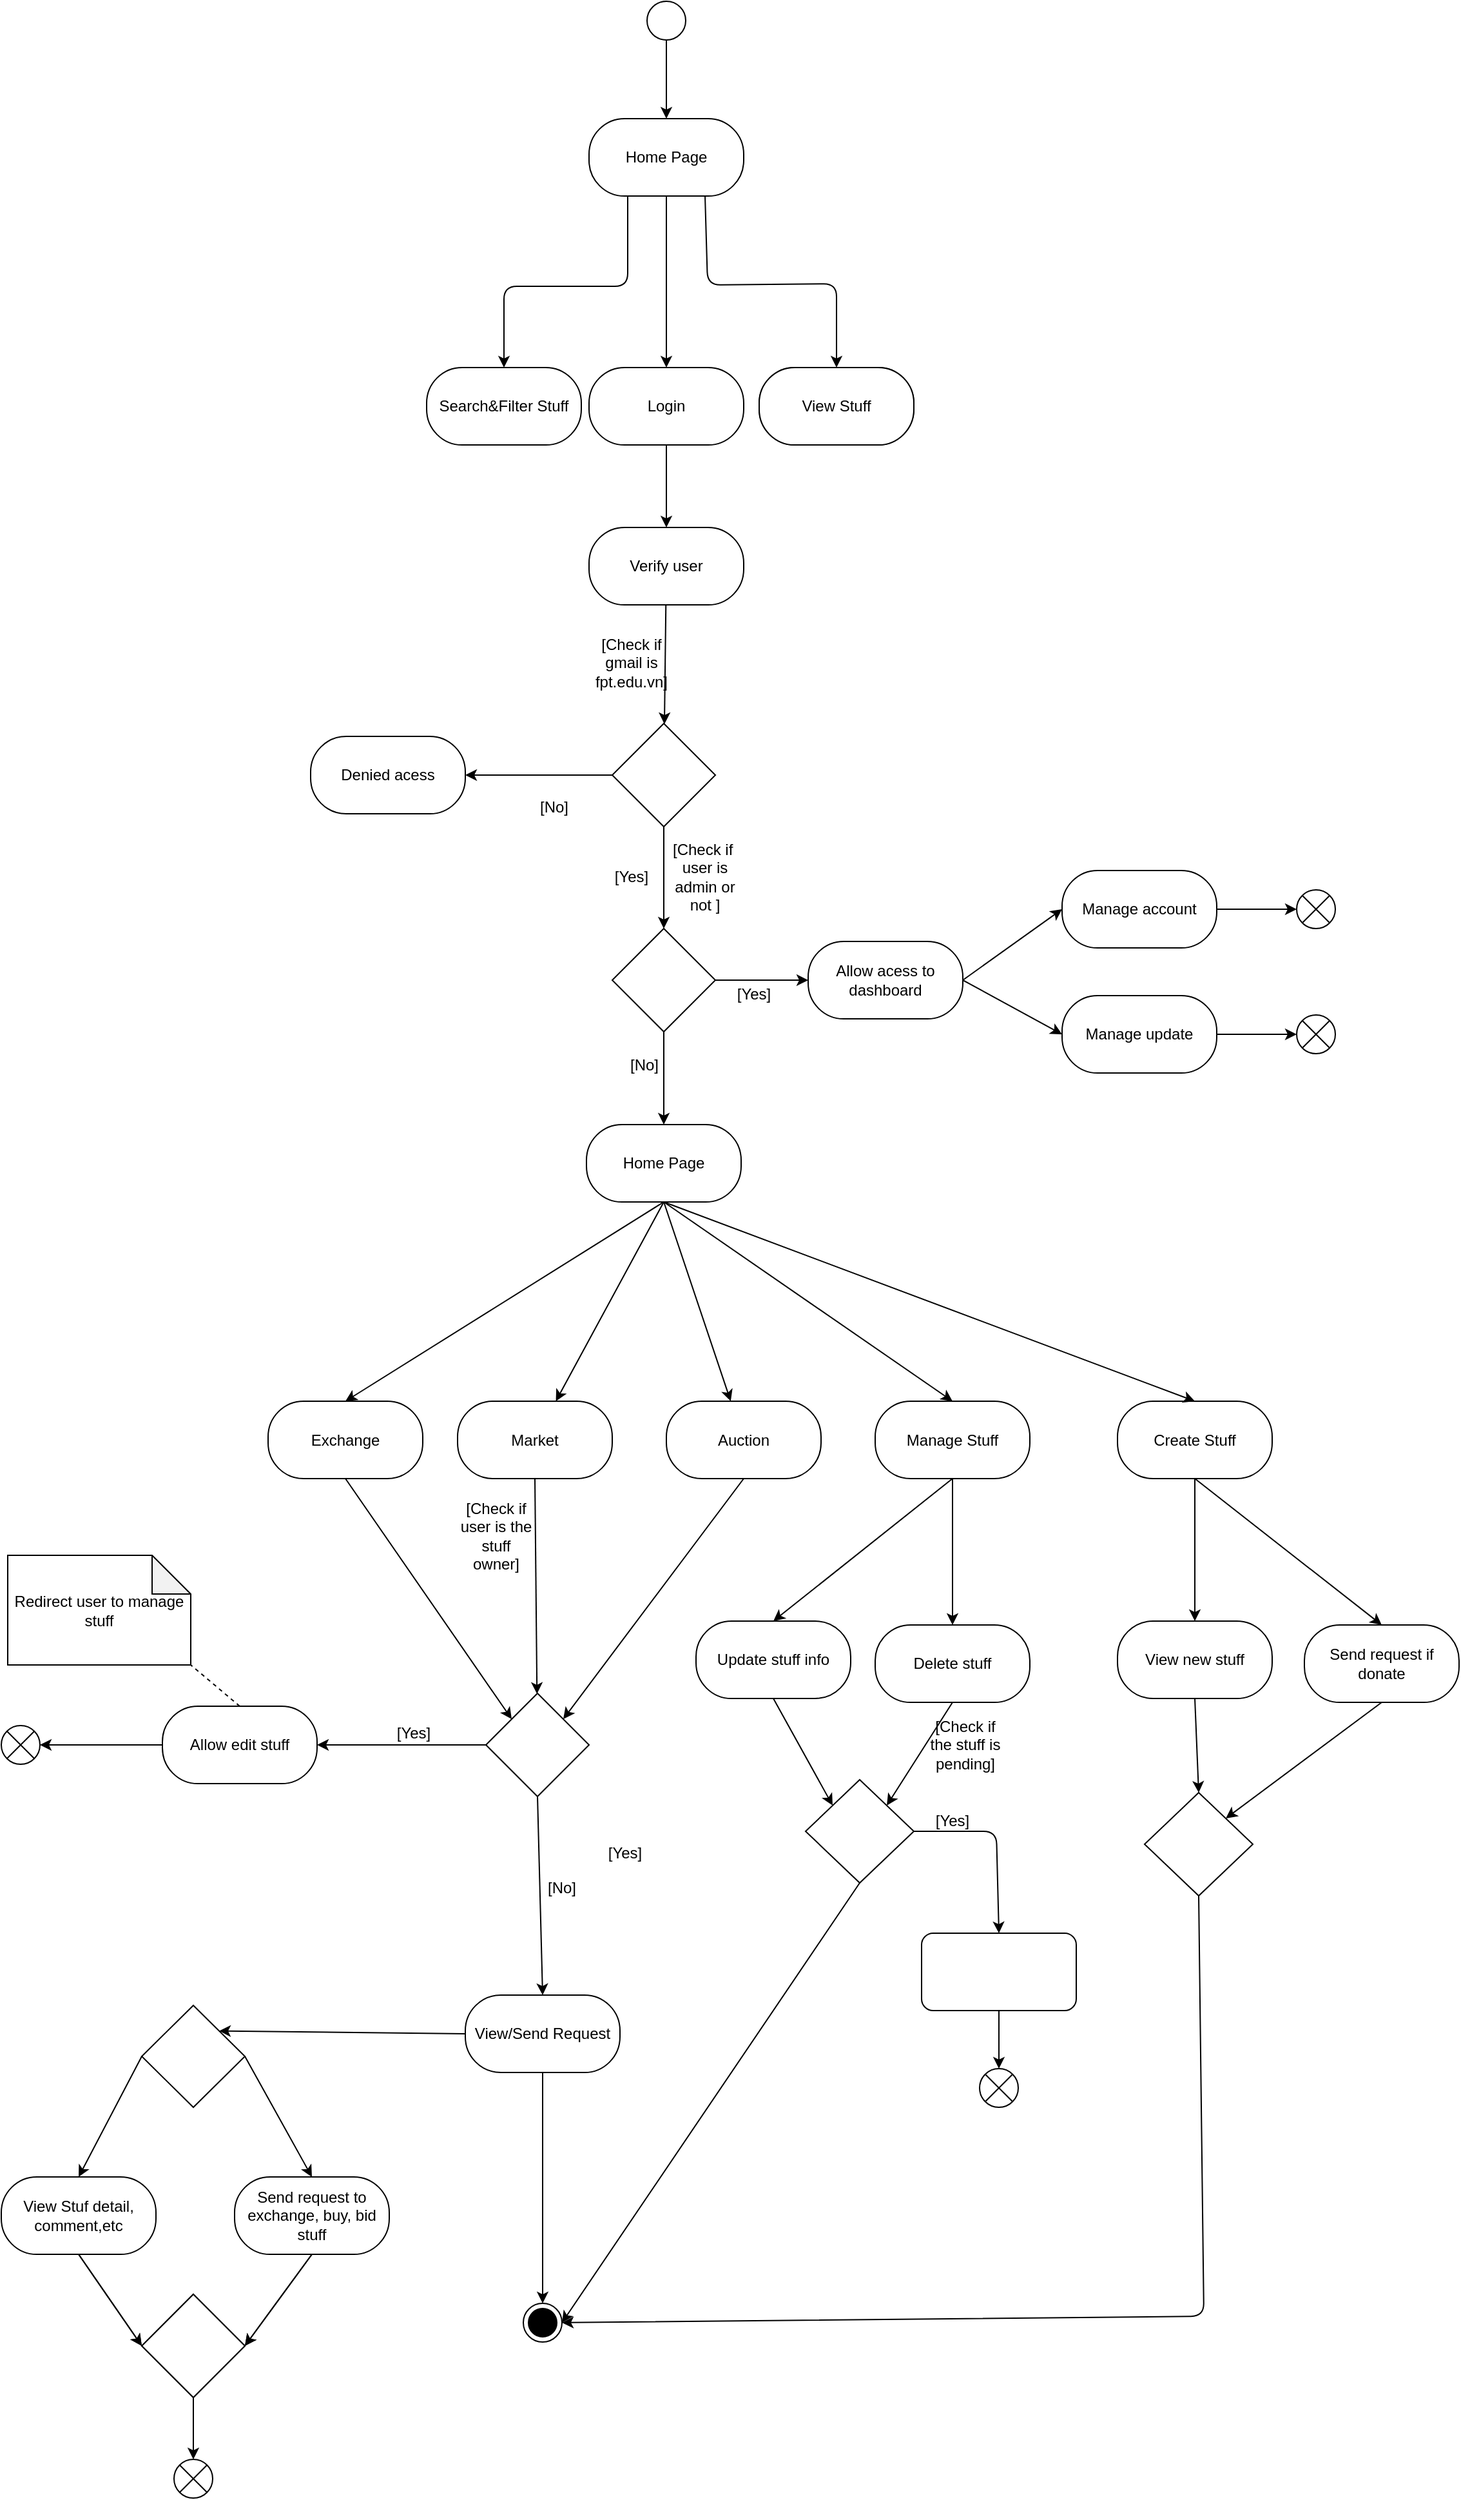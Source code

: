 <mxfile>
    <diagram id="ZZsUXx6oRHrd-AbgRrwz" name="Page-1">
        <mxGraphModel dx="783" dy="537" grid="0" gridSize="10" guides="1" tooltips="1" connect="1" arrows="1" fold="1" page="1" pageScale="1" pageWidth="3300" pageHeight="4681" background="#ffffff" math="0" shadow="0">
            <root>
                <mxCell id="0"/>
                <mxCell id="1" parent="0"/>
                <mxCell id="5" style="edgeStyle=none;html=1;exitX=0.5;exitY=1;exitDx=0;exitDy=0;strokeColor=#000000;entryX=0.5;entryY=0;entryDx=0;entryDy=0;" parent="1" source="2" target="13" edge="1">
                    <mxGeometry relative="1" as="geometry">
                        <mxPoint x="1731" y="1157.5" as="targetPoint"/>
                    </mxGeometry>
                </mxCell>
                <mxCell id="2" value="" style="ellipse;html=1;" parent="1" vertex="1">
                    <mxGeometry x="1716" y="1039" width="30" height="30" as="geometry"/>
                </mxCell>
                <mxCell id="48" value="" style="edgeStyle=none;html=1;strokeColor=#000000;" parent="1" source="9" target="47" edge="1">
                    <mxGeometry relative="1" as="geometry"/>
                </mxCell>
                <mxCell id="9" value="Verify user" style="rounded=1;whiteSpace=wrap;html=1;arcSize=46;" parent="1" vertex="1">
                    <mxGeometry x="1671" y="1447" width="120" height="60" as="geometry"/>
                </mxCell>
                <mxCell id="10" value="View Stuff" style="rounded=1;whiteSpace=wrap;html=1;arcSize=46;" parent="1" vertex="1">
                    <mxGeometry x="1803" y="1323" width="120" height="60" as="geometry"/>
                </mxCell>
                <mxCell id="177" style="edgeStyle=none;html=1;exitX=0.5;exitY=1;exitDx=0;exitDy=0;entryX=0.5;entryY=0;entryDx=0;entryDy=0;strokeColor=#000000;fontColor=#FFFFFF;" edge="1" parent="1" source="11" target="9">
                    <mxGeometry relative="1" as="geometry"/>
                </mxCell>
                <mxCell id="11" value="Login" style="rounded=1;whiteSpace=wrap;html=1;arcSize=46;" parent="1" vertex="1">
                    <mxGeometry x="1671" y="1323" width="120" height="60" as="geometry"/>
                </mxCell>
                <mxCell id="12" value="Search&amp;amp;Filter Stuff" style="rounded=1;whiteSpace=wrap;html=1;arcSize=46;" parent="1" vertex="1">
                    <mxGeometry x="1545" y="1323" width="120" height="60" as="geometry"/>
                </mxCell>
                <mxCell id="13" value="Home Page" style="rounded=1;whiteSpace=wrap;html=1;arcSize=46;" parent="1" vertex="1">
                    <mxGeometry x="1671" y="1130" width="120" height="60" as="geometry"/>
                </mxCell>
                <mxCell id="95" style="edgeStyle=none;html=1;exitX=0.5;exitY=1;exitDx=0;exitDy=0;entryX=1;entryY=0.5;entryDx=0;entryDy=0;strokeColor=#000000;" edge="1" parent="1" target="93">
                    <mxGeometry relative="1" as="geometry">
                        <mxPoint x="1456" y="2786" as="sourcePoint"/>
                    </mxGeometry>
                </mxCell>
                <mxCell id="22" style="edgeStyle=none;html=1;exitX=0.5;exitY=1;exitDx=0;exitDy=0;strokeColor=#000000;entryX=0.5;entryY=0;entryDx=0;entryDy=0;" parent="1" source="47" target="52" edge="1">
                    <mxGeometry relative="1" as="geometry">
                        <mxPoint x="1741" y="1770.0" as="sourcePoint"/>
                        <mxPoint x="1731" y="1837" as="targetPoint"/>
                    </mxGeometry>
                </mxCell>
                <mxCell id="23" style="edgeStyle=none;html=1;exitX=0;exitY=0.5;exitDx=0;exitDy=0;strokeColor=#000000;entryX=1;entryY=0.5;entryDx=0;entryDy=0;" parent="1" source="47" target="34" edge="1">
                    <mxGeometry relative="1" as="geometry">
                        <mxPoint x="1601" y="1673.0" as="sourcePoint"/>
                        <mxPoint x="1591" y="1688" as="targetPoint"/>
                    </mxGeometry>
                </mxCell>
                <mxCell id="24" style="edgeStyle=none;html=1;exitX=0.5;exitY=1;exitDx=0;exitDy=0;strokeColor=#000000;" parent="1" source="13" target="11" edge="1">
                    <mxGeometry relative="1" as="geometry">
                        <mxPoint x="1731.72" y="1293.45" as="sourcePoint"/>
                        <mxPoint x="1732" y="1409" as="targetPoint"/>
                    </mxGeometry>
                </mxCell>
                <mxCell id="25" style="edgeStyle=none;html=1;exitX=0.25;exitY=1;exitDx=0;exitDy=0;strokeColor=#000000;entryX=0.5;entryY=0;entryDx=0;entryDy=0;" parent="1" source="13" target="12" edge="1">
                    <mxGeometry relative="1" as="geometry">
                        <mxPoint x="1713.08" y="1292.76" as="sourcePoint"/>
                        <mxPoint x="1604" y="1372" as="targetPoint"/>
                        <Array as="points">
                            <mxPoint x="1701" y="1260"/>
                            <mxPoint x="1605" y="1260"/>
                        </Array>
                    </mxGeometry>
                </mxCell>
                <mxCell id="29" style="edgeStyle=none;html=1;strokeColor=#000000;exitX=0.75;exitY=1;exitDx=0;exitDy=0;entryX=0.5;entryY=0;entryDx=0;entryDy=0;" parent="1" source="13" target="10" edge="1">
                    <mxGeometry relative="1" as="geometry">
                        <mxPoint x="1749.0" y="1294.0" as="sourcePoint"/>
                        <mxPoint x="1899" y="1390" as="targetPoint"/>
                        <Array as="points">
                            <mxPoint x="1763" y="1259"/>
                            <mxPoint x="1863" y="1258"/>
                        </Array>
                    </mxGeometry>
                </mxCell>
                <mxCell id="96" style="edgeStyle=none;html=1;exitX=0.5;exitY=1;exitDx=0;exitDy=0;entryX=0;entryY=0.5;entryDx=0;entryDy=0;strokeColor=#000000;" edge="1" parent="1" target="93">
                    <mxGeometry relative="1" as="geometry">
                        <mxPoint x="1275" y="2786" as="sourcePoint"/>
                    </mxGeometry>
                </mxCell>
                <mxCell id="108" style="edgeStyle=none;html=1;exitX=0;exitY=0.5;exitDx=0;exitDy=0;entryX=1;entryY=0.5;entryDx=0;entryDy=0;strokeColor=#000000;" edge="1" parent="1" source="32" target="107">
                    <mxGeometry relative="1" as="geometry"/>
                </mxCell>
                <mxCell id="32" value="Allow edit stuff" style="rounded=1;whiteSpace=wrap;html=1;arcSize=46;" parent="1" vertex="1">
                    <mxGeometry x="1340" y="2361" width="120" height="60" as="geometry"/>
                </mxCell>
                <mxCell id="33" value="View/Send Request" style="rounded=1;whiteSpace=wrap;html=1;arcSize=46;" parent="1" vertex="1">
                    <mxGeometry x="1575" y="2585" width="120" height="60" as="geometry"/>
                </mxCell>
                <mxCell id="34" value="Denied acess" style="rounded=1;whiteSpace=wrap;html=1;arcSize=46;" parent="1" vertex="1">
                    <mxGeometry x="1455" y="1609" width="120" height="60" as="geometry"/>
                </mxCell>
                <mxCell id="38" style="edgeStyle=none;html=1;exitX=0;exitY=0.5;exitDx=0;exitDy=0;strokeColor=#000000;entryX=1;entryY=0.5;entryDx=0;entryDy=0;" parent="1" edge="1" target="32" source="75">
                    <mxGeometry relative="1" as="geometry">
                        <mxPoint x="1641" y="2449.0" as="sourcePoint"/>
                        <mxPoint x="1638" y="2524" as="targetPoint"/>
                    </mxGeometry>
                </mxCell>
                <mxCell id="39" style="edgeStyle=none;html=1;exitX=0.5;exitY=1;exitDx=0;exitDy=0;strokeColor=#000000;entryX=0.5;entryY=0;entryDx=0;entryDy=0;" parent="1" source="52" target="63" edge="1">
                    <mxGeometry relative="1" as="geometry">
                        <mxPoint x="1709" y="1933.0" as="sourcePoint"/>
                        <mxPoint x="1731" y="2015" as="targetPoint"/>
                    </mxGeometry>
                </mxCell>
                <mxCell id="40" style="edgeStyle=none;html=1;strokeColor=#000000;startArrow=none;entryX=0.5;entryY=0;entryDx=0;entryDy=0;exitX=0.5;exitY=1;exitDx=0;exitDy=0;" parent="1" edge="1" target="33" source="75">
                    <mxGeometry relative="1" as="geometry">
                        <mxPoint x="1431" y="2213" as="sourcePoint"/>
                        <mxPoint x="1484" y="2389" as="targetPoint"/>
                    </mxGeometry>
                </mxCell>
                <mxCell id="47" value="" style="rhombus;whiteSpace=wrap;html=1;" parent="1" vertex="1">
                    <mxGeometry x="1689" y="1599" width="80" height="80" as="geometry"/>
                </mxCell>
                <mxCell id="49" value="&lt;font color=&quot;#000000&quot;&gt;[Check if gmail is fpt.edu.vn]&lt;/font&gt;" style="text;html=1;strokeColor=none;fillColor=none;align=center;verticalAlign=middle;whiteSpace=wrap;rounded=0;" parent="1" vertex="1">
                    <mxGeometry x="1674" y="1537" width="60" height="30" as="geometry"/>
                </mxCell>
                <mxCell id="50" value="[No]" style="text;html=1;strokeColor=none;fillColor=none;align=center;verticalAlign=middle;whiteSpace=wrap;rounded=0;fontColor=#000000;" parent="1" vertex="1">
                    <mxGeometry x="1614" y="1649" width="60" height="30" as="geometry"/>
                </mxCell>
                <mxCell id="51" value="[Yes]" style="text;html=1;strokeColor=none;fillColor=none;align=center;verticalAlign=middle;whiteSpace=wrap;rounded=0;fontColor=#000000;" parent="1" vertex="1">
                    <mxGeometry x="1505" y="2367" width="60" height="30" as="geometry"/>
                </mxCell>
                <mxCell id="54" value="" style="edgeStyle=none;html=1;strokeColor=#000000;fontColor=#000000;entryX=0;entryY=0.5;entryDx=0;entryDy=0;" parent="1" source="52" target="55" edge="1">
                    <mxGeometry relative="1" as="geometry">
                        <mxPoint x="1831" y="1844.0" as="targetPoint"/>
                    </mxGeometry>
                </mxCell>
                <mxCell id="52" value="" style="rhombus;whiteSpace=wrap;html=1;fontColor=#000000;" parent="1" vertex="1">
                    <mxGeometry x="1689" y="1758" width="80" height="80" as="geometry"/>
                </mxCell>
                <mxCell id="55" value="Allow acess to dashboard" style="rounded=1;whiteSpace=wrap;html=1;arcSize=46;" parent="1" vertex="1">
                    <mxGeometry x="1841" y="1768" width="120" height="60" as="geometry"/>
                </mxCell>
                <mxCell id="56" value="&lt;font color=&quot;#000000&quot;&gt;[Check if&amp;nbsp; user is admin or not ]&lt;/font&gt;" style="text;html=1;strokeColor=none;fillColor=none;align=center;verticalAlign=middle;whiteSpace=wrap;rounded=0;" parent="1" vertex="1">
                    <mxGeometry x="1731" y="1703" width="60" height="30" as="geometry"/>
                </mxCell>
                <mxCell id="57" value="[Yes]" style="text;html=1;strokeColor=none;fillColor=none;align=center;verticalAlign=middle;whiteSpace=wrap;rounded=0;fontColor=#000000;" parent="1" vertex="1">
                    <mxGeometry x="1769" y="1794" width="60" height="30" as="geometry"/>
                </mxCell>
                <mxCell id="58" value="[Yes]" style="text;html=1;strokeColor=none;fillColor=none;align=center;verticalAlign=middle;whiteSpace=wrap;rounded=0;fontColor=#000000;" parent="1" vertex="1">
                    <mxGeometry x="1674" y="1703" width="60" height="30" as="geometry"/>
                </mxCell>
                <mxCell id="62" value="[No]" style="text;html=1;strokeColor=none;fillColor=none;align=center;verticalAlign=middle;whiteSpace=wrap;rounded=0;fontColor=#000000;" parent="1" vertex="1">
                    <mxGeometry x="1684" y="1849" width="60" height="30" as="geometry"/>
                </mxCell>
                <mxCell id="63" value="Home Page" style="rounded=1;whiteSpace=wrap;html=1;arcSize=46;" parent="1" vertex="1">
                    <mxGeometry x="1669" y="1910" width="120" height="60" as="geometry"/>
                </mxCell>
                <mxCell id="64" value="View Stuff" style="rounded=1;whiteSpace=wrap;html=1;arcSize=46;" parent="1" vertex="1">
                    <mxGeometry x="1803" y="1323" width="120" height="60" as="geometry"/>
                </mxCell>
                <mxCell id="81" style="edgeStyle=none;html=1;exitX=0.5;exitY=1;exitDx=0;exitDy=0;strokeColor=#000000;" edge="1" parent="1" source="65" target="75">
                    <mxGeometry relative="1" as="geometry"/>
                </mxCell>
                <mxCell id="65" value="Market" style="rounded=1;whiteSpace=wrap;html=1;arcSize=46;" parent="1" vertex="1">
                    <mxGeometry x="1569" y="2124.5" width="120" height="60" as="geometry"/>
                </mxCell>
                <mxCell id="82" style="edgeStyle=none;html=1;exitX=0.5;exitY=1;exitDx=0;exitDy=0;entryX=0;entryY=0;entryDx=0;entryDy=0;strokeColor=#000000;" edge="1" parent="1" source="66" target="75">
                    <mxGeometry relative="1" as="geometry"/>
                </mxCell>
                <mxCell id="66" value="Exchange" style="rounded=1;whiteSpace=wrap;html=1;arcSize=46;" parent="1" vertex="1">
                    <mxGeometry x="1422" y="2124.5" width="120" height="60" as="geometry"/>
                </mxCell>
                <mxCell id="67" style="edgeStyle=none;html=1;exitX=0.5;exitY=1;exitDx=0;exitDy=0;strokeColor=#000000;" parent="1" source="63" target="65" edge="1">
                    <mxGeometry relative="1" as="geometry">
                        <mxPoint x="1731" y="1991.5" as="sourcePoint"/>
                        <mxPoint x="1732" y="2210.5" as="targetPoint"/>
                    </mxGeometry>
                </mxCell>
                <mxCell id="70" value="Manage Stuff" style="rounded=1;whiteSpace=wrap;html=1;arcSize=46;" parent="1" vertex="1">
                    <mxGeometry x="1893" y="2124.5" width="120" height="60" as="geometry"/>
                </mxCell>
                <mxCell id="80" style="edgeStyle=none;html=1;exitX=0.5;exitY=1;exitDx=0;exitDy=0;entryX=1;entryY=0;entryDx=0;entryDy=0;strokeColor=#000000;" edge="1" parent="1" source="71" target="75">
                    <mxGeometry relative="1" as="geometry"/>
                </mxCell>
                <mxCell id="71" value="Auction" style="rounded=1;whiteSpace=wrap;html=1;arcSize=46;" parent="1" vertex="1">
                    <mxGeometry x="1731" y="2124.5" width="120" height="60" as="geometry"/>
                </mxCell>
                <mxCell id="72" style="edgeStyle=none;html=1;exitX=0.5;exitY=1;exitDx=0;exitDy=0;strokeColor=#000000;" parent="1" source="63" target="71" edge="1">
                    <mxGeometry relative="1" as="geometry">
                        <mxPoint x="1739" y="1980" as="sourcePoint"/>
                        <mxPoint x="1742" y="2220.5" as="targetPoint"/>
                    </mxGeometry>
                </mxCell>
                <mxCell id="73" style="edgeStyle=none;html=1;exitX=0.5;exitY=1;exitDx=0;exitDy=0;strokeColor=#000000;entryX=0.5;entryY=0;entryDx=0;entryDy=0;" parent="1" source="63" target="66" edge="1">
                    <mxGeometry relative="1" as="geometry">
                        <mxPoint x="1739" y="1980" as="sourcePoint"/>
                        <mxPoint x="1655.26" y="2134.5" as="targetPoint"/>
                    </mxGeometry>
                </mxCell>
                <mxCell id="74" style="edgeStyle=none;html=1;exitX=0.5;exitY=1;exitDx=0;exitDy=0;strokeColor=#000000;entryX=0.5;entryY=0;entryDx=0;entryDy=0;" parent="1" source="63" target="70" edge="1">
                    <mxGeometry relative="1" as="geometry">
                        <mxPoint x="1749" y="1990" as="sourcePoint"/>
                        <mxPoint x="1665.26" y="2144.5" as="targetPoint"/>
                    </mxGeometry>
                </mxCell>
                <mxCell id="75" value="" style="rhombus;whiteSpace=wrap;html=1;" vertex="1" parent="1">
                    <mxGeometry x="1591" y="2351" width="80" height="80" as="geometry"/>
                </mxCell>
                <mxCell id="83" value="[Check if user is the stuff owner]" style="text;html=1;strokeColor=none;fillColor=none;align=center;verticalAlign=middle;whiteSpace=wrap;rounded=0;fontColor=#000000;" vertex="1" parent="1">
                    <mxGeometry x="1569" y="2214" width="60" height="30" as="geometry"/>
                </mxCell>
                <mxCell id="85" value="[No]" style="text;html=1;strokeColor=none;fillColor=none;align=center;verticalAlign=middle;whiteSpace=wrap;rounded=0;fontColor=#000000;" vertex="1" parent="1">
                    <mxGeometry x="1620" y="2487" width="60" height="30" as="geometry"/>
                </mxCell>
                <mxCell id="93" value="" style="rhombus;whiteSpace=wrap;html=1;" vertex="1" parent="1">
                    <mxGeometry x="1324" y="2817" width="80" height="80" as="geometry"/>
                </mxCell>
                <mxCell id="97" style="edgeStyle=none;html=1;exitX=1;exitY=0.5;exitDx=0;exitDy=0;strokeColor=#000000;entryX=0;entryY=0.5;entryDx=0;entryDy=0;" edge="1" parent="1" source="55" target="118">
                    <mxGeometry relative="1" as="geometry">
                        <mxPoint x="2191" y="1883.0" as="sourcePoint"/>
                        <mxPoint x="2075" y="1737" as="targetPoint"/>
                    </mxGeometry>
                </mxCell>
                <mxCell id="98" style="edgeStyle=none;html=1;exitX=1;exitY=0.5;exitDx=0;exitDy=0;strokeColor=#000000;entryX=0;entryY=0.5;entryDx=0;entryDy=0;" edge="1" parent="1" source="55" target="117">
                    <mxGeometry relative="1" as="geometry">
                        <mxPoint x="2107" y="1774.5" as="sourcePoint"/>
                        <mxPoint x="2070" y="1856" as="targetPoint"/>
                    </mxGeometry>
                </mxCell>
                <mxCell id="99" style="edgeStyle=none;html=1;strokeColor=#000000;exitX=0.5;exitY=1;exitDx=0;exitDy=0;entryX=0.5;entryY=0;entryDx=0;entryDy=0;" edge="1" parent="1" source="70" target="119">
                    <mxGeometry relative="1" as="geometry">
                        <mxPoint x="2053" y="2283" as="sourcePoint"/>
                        <mxPoint x="2000" y="2273" as="targetPoint"/>
                    </mxGeometry>
                </mxCell>
                <mxCell id="100" style="edgeStyle=none;html=1;exitX=0.5;exitY=1;exitDx=0;exitDy=0;strokeColor=#000000;entryX=0.5;entryY=0;entryDx=0;entryDy=0;" edge="1" parent="1" source="70" target="120">
                    <mxGeometry relative="1" as="geometry">
                        <mxPoint x="1934" y="2254.5" as="sourcePoint"/>
                        <mxPoint x="1893" y="2281" as="targetPoint"/>
                    </mxGeometry>
                </mxCell>
                <mxCell id="101" style="edgeStyle=none;html=1;exitX=0.5;exitY=1;exitDx=0;exitDy=0;strokeColor=#000000;entryX=0.5;entryY=0;entryDx=0;entryDy=0;" edge="1" parent="1" source="33" target="106">
                    <mxGeometry relative="1" as="geometry">
                        <mxPoint x="1466" y="2928.0" as="sourcePoint"/>
                        <mxPoint x="1466" y="3002.5" as="targetPoint"/>
                    </mxGeometry>
                </mxCell>
                <mxCell id="102" style="edgeStyle=none;html=1;exitX=0.5;exitY=1;exitDx=0;exitDy=0;strokeColor=#000000;entryX=0.5;entryY=0;entryDx=0;entryDy=0;" edge="1" parent="1" source="93" target="138">
                    <mxGeometry relative="1" as="geometry">
                        <mxPoint x="1729" y="3036.0" as="sourcePoint"/>
                        <mxPoint x="1364" y="2962" as="targetPoint"/>
                        <Array as="points"/>
                    </mxGeometry>
                </mxCell>
                <mxCell id="103" value="Create Stuff" style="rounded=1;whiteSpace=wrap;html=1;arcSize=46;" vertex="1" parent="1">
                    <mxGeometry x="2081" y="2124.5" width="120" height="60" as="geometry"/>
                </mxCell>
                <mxCell id="104" style="edgeStyle=none;html=1;strokeColor=#000000;entryX=0.5;entryY=0;entryDx=0;entryDy=0;exitX=0.5;exitY=1;exitDx=0;exitDy=0;" edge="1" parent="1" target="103" source="63">
                    <mxGeometry relative="1" as="geometry">
                        <mxPoint x="1798" y="1976" as="sourcePoint"/>
                        <mxPoint x="1845.26" y="2144.5" as="targetPoint"/>
                    </mxGeometry>
                </mxCell>
                <mxCell id="106" value="" style="ellipse;html=1;shape=endState;fillColor=strokeColor;strokeColor=#000000;" vertex="1" parent="1">
                    <mxGeometry x="1620" y="2824" width="30" height="30" as="geometry"/>
                </mxCell>
                <mxCell id="107" value="" style="shape=sumEllipse;perimeter=ellipsePerimeter;whiteSpace=wrap;html=1;backgroundOutline=1;strokeColor=#000000;gradientColor=default;fillColor=none;" vertex="1" parent="1">
                    <mxGeometry x="1215" y="2376" width="30" height="30" as="geometry"/>
                </mxCell>
                <mxCell id="110" value="" style="endArrow=none;dashed=1;html=1;strokeColor=#000000;exitX=0.5;exitY=0;exitDx=0;exitDy=0;entryX=1;entryY=1;entryDx=0;entryDy=0;entryPerimeter=0;" edge="1" parent="1" source="32" target="111">
                    <mxGeometry width="50" height="50" relative="1" as="geometry">
                        <mxPoint x="1260" y="2295" as="sourcePoint"/>
                        <mxPoint x="1306" y="2283" as="targetPoint"/>
                    </mxGeometry>
                </mxCell>
                <mxCell id="111" value="&lt;font color=&quot;#000000&quot;&gt;Redirect user to manage stuff&lt;/font&gt;" style="shape=note;whiteSpace=wrap;html=1;backgroundOutline=1;darkOpacity=0.05;strokeColor=#000000;fillColor=none;gradientColor=default;" vertex="1" parent="1">
                    <mxGeometry x="1220" y="2244" width="142" height="85" as="geometry"/>
                </mxCell>
                <mxCell id="175" style="edgeStyle=none;html=1;entryX=0;entryY=0.5;entryDx=0;entryDy=0;strokeColor=#000000;fontColor=#FFFFFF;" edge="1" parent="1" source="117" target="174">
                    <mxGeometry relative="1" as="geometry"/>
                </mxCell>
                <mxCell id="117" value="Manage update" style="rounded=1;whiteSpace=wrap;html=1;arcSize=46;" vertex="1" parent="1">
                    <mxGeometry x="2038" y="1810" width="120" height="60" as="geometry"/>
                </mxCell>
                <mxCell id="176" style="edgeStyle=none;html=1;exitX=1;exitY=0.5;exitDx=0;exitDy=0;entryX=0;entryY=0.5;entryDx=0;entryDy=0;strokeColor=#000000;fontColor=#FFFFFF;" edge="1" parent="1" source="118" target="173">
                    <mxGeometry relative="1" as="geometry"/>
                </mxCell>
                <mxCell id="118" value="Manage account" style="rounded=1;whiteSpace=wrap;html=1;arcSize=46;" vertex="1" parent="1">
                    <mxGeometry x="2038" y="1713" width="120" height="60" as="geometry"/>
                </mxCell>
                <mxCell id="141" style="edgeStyle=none;html=1;exitX=0.5;exitY=1;exitDx=0;exitDy=0;entryX=1;entryY=0;entryDx=0;entryDy=0;strokeColor=#000000;fontColor=#000000;" edge="1" parent="1" source="119" target="139">
                    <mxGeometry relative="1" as="geometry"/>
                </mxCell>
                <mxCell id="119" value="Delete stuff" style="rounded=1;whiteSpace=wrap;html=1;arcSize=46;" vertex="1" parent="1">
                    <mxGeometry x="1893" y="2298" width="120" height="60" as="geometry"/>
                </mxCell>
                <mxCell id="140" style="edgeStyle=none;html=1;exitX=0.5;exitY=1;exitDx=0;exitDy=0;entryX=0;entryY=0;entryDx=0;entryDy=0;strokeColor=#000000;fontColor=#000000;" edge="1" parent="1" source="120" target="139">
                    <mxGeometry relative="1" as="geometry"/>
                </mxCell>
                <mxCell id="120" value="Update stuff info" style="rounded=1;whiteSpace=wrap;html=1;arcSize=46;" vertex="1" parent="1">
                    <mxGeometry x="1754" y="2295" width="120" height="60" as="geometry"/>
                </mxCell>
                <mxCell id="121" style="edgeStyle=none;html=1;strokeColor=#000000;exitX=0;exitY=0.5;exitDx=0;exitDy=0;entryX=1;entryY=0;entryDx=0;entryDy=0;" edge="1" parent="1" source="33" target="127">
                    <mxGeometry relative="1" as="geometry">
                        <mxPoint x="1369" y="2506" as="sourcePoint"/>
                        <mxPoint x="1369" y="2583" as="targetPoint"/>
                    </mxGeometry>
                </mxCell>
                <mxCell id="122" style="edgeStyle=none;html=1;exitX=0.5;exitY=1;exitDx=0;exitDy=0;entryX=1;entryY=0.5;entryDx=0;entryDy=0;strokeColor=#000000;" edge="1" source="129" target="128" parent="1">
                    <mxGeometry relative="1" as="geometry"/>
                </mxCell>
                <mxCell id="123" style="edgeStyle=none;html=1;exitX=0.5;exitY=1;exitDx=0;exitDy=0;entryX=0;entryY=0.5;entryDx=0;entryDy=0;strokeColor=#000000;" edge="1" source="124" target="128" parent="1">
                    <mxGeometry relative="1" as="geometry"/>
                </mxCell>
                <mxCell id="124" value="View Stuf detail, comment,etc" style="rounded=1;whiteSpace=wrap;html=1;arcSize=46;" vertex="1" parent="1">
                    <mxGeometry x="1215" y="2726" width="120" height="60" as="geometry"/>
                </mxCell>
                <mxCell id="125" style="edgeStyle=none;html=1;exitX=1;exitY=0.5;exitDx=0;exitDy=0;strokeColor=#000000;entryX=0.5;entryY=0;entryDx=0;entryDy=0;" edge="1" source="127" target="129" parent="1">
                    <mxGeometry relative="1" as="geometry">
                        <mxPoint x="1469" y="2553.5" as="sourcePoint"/>
                        <mxPoint x="1447" y="2739" as="targetPoint"/>
                        <Array as="points"/>
                    </mxGeometry>
                </mxCell>
                <mxCell id="126" style="edgeStyle=none;html=1;exitX=0;exitY=0.5;exitDx=0;exitDy=0;strokeColor=#000000;entryX=0.5;entryY=0;entryDx=0;entryDy=0;" edge="1" source="127" target="124" parent="1">
                    <mxGeometry relative="1" as="geometry">
                        <mxPoint x="1229" y="2521.0" as="sourcePoint"/>
                        <mxPoint x="1293" y="2735" as="targetPoint"/>
                        <Array as="points"/>
                    </mxGeometry>
                </mxCell>
                <mxCell id="127" value="" style="rhombus;whiteSpace=wrap;html=1;" vertex="1" parent="1">
                    <mxGeometry x="1324" y="2593" width="80" height="79" as="geometry"/>
                </mxCell>
                <mxCell id="128" value="" style="rhombus;whiteSpace=wrap;html=1;" vertex="1" parent="1">
                    <mxGeometry x="1324" y="2817" width="80" height="80" as="geometry"/>
                </mxCell>
                <mxCell id="129" value="Send request to exchange, buy, bid stuff" style="rounded=1;whiteSpace=wrap;html=1;arcSize=46;" vertex="1" parent="1">
                    <mxGeometry x="1396" y="2726" width="120" height="60" as="geometry"/>
                </mxCell>
                <mxCell id="138" value="" style="shape=sumEllipse;perimeter=ellipsePerimeter;whiteSpace=wrap;html=1;backgroundOutline=1;strokeColor=#000000;gradientColor=default;fillColor=none;" vertex="1" parent="1">
                    <mxGeometry x="1349" y="2945" width="30" height="30" as="geometry"/>
                </mxCell>
                <mxCell id="142" style="edgeStyle=none;html=1;exitX=0.5;exitY=1;exitDx=0;exitDy=0;entryX=1;entryY=0.5;entryDx=0;entryDy=0;strokeColor=#000000;fontColor=#000000;" edge="1" parent="1" source="139" target="106">
                    <mxGeometry relative="1" as="geometry"/>
                </mxCell>
                <mxCell id="139" value="" style="rhombus;whiteSpace=wrap;html=1;strokeColor=#000000;fontColor=#000000;fillColor=default;gradientColor=none;" vertex="1" parent="1">
                    <mxGeometry x="1839" y="2418" width="84" height="80" as="geometry"/>
                </mxCell>
                <mxCell id="160" style="edgeStyle=none;html=1;strokeColor=#000000;fontColor=#000000;entryX=0.5;entryY=0;entryDx=0;entryDy=0;exitX=1;exitY=0.5;exitDx=0;exitDy=0;" edge="1" parent="1" source="139" target="163">
                    <mxGeometry relative="1" as="geometry">
                        <mxPoint x="1990" y="2552" as="targetPoint"/>
                        <mxPoint x="2439" y="2722" as="sourcePoint"/>
                        <Array as="points">
                            <mxPoint x="1987" y="2458"/>
                        </Array>
                    </mxGeometry>
                </mxCell>
                <mxCell id="152" style="edgeStyle=none;html=1;strokeColor=#000000;exitX=0.5;exitY=1;exitDx=0;exitDy=0;entryX=0.5;entryY=0;entryDx=0;entryDy=0;" edge="1" parent="1" target="155" source="103">
                    <mxGeometry relative="1" as="geometry">
                        <mxPoint x="2250" y="2190" as="sourcePoint"/>
                        <mxPoint x="2297" y="2278.5" as="targetPoint"/>
                    </mxGeometry>
                </mxCell>
                <mxCell id="153" style="edgeStyle=none;html=1;exitX=0.5;exitY=1;exitDx=0;exitDy=0;strokeColor=#000000;entryX=0.5;entryY=0;entryDx=0;entryDy=0;" edge="1" parent="1" target="157" source="103">
                    <mxGeometry relative="1" as="geometry">
                        <mxPoint x="2154" y="2184.5" as="sourcePoint"/>
                        <mxPoint x="2190" y="2286.5" as="targetPoint"/>
                    </mxGeometry>
                </mxCell>
                <mxCell id="154" style="edgeStyle=none;html=1;exitX=0.5;exitY=1;exitDx=0;exitDy=0;entryX=1;entryY=0;entryDx=0;entryDy=0;strokeColor=#000000;fontColor=#000000;" edge="1" parent="1" source="155" target="158">
                    <mxGeometry relative="1" as="geometry">
                        <mxPoint x="2199" y="2443.5" as="targetPoint"/>
                    </mxGeometry>
                </mxCell>
                <mxCell id="155" value="Send request if donate" style="rounded=1;whiteSpace=wrap;html=1;arcSize=46;" vertex="1" parent="1">
                    <mxGeometry x="2226" y="2298" width="120" height="60" as="geometry"/>
                </mxCell>
                <mxCell id="156" style="edgeStyle=none;html=1;exitX=0.5;exitY=1;exitDx=0;exitDy=0;strokeColor=#000000;fontColor=#000000;entryX=0.5;entryY=0;entryDx=0;entryDy=0;" edge="1" parent="1" source="157" target="158">
                    <mxGeometry relative="1" as="geometry">
                        <mxPoint x="2157" y="2444" as="targetPoint"/>
                    </mxGeometry>
                </mxCell>
                <mxCell id="157" value="View new stuff" style="rounded=1;whiteSpace=wrap;html=1;arcSize=46;" vertex="1" parent="1">
                    <mxGeometry x="2081" y="2295" width="120" height="60" as="geometry"/>
                </mxCell>
                <mxCell id="167" style="edgeStyle=none;html=1;exitX=0.5;exitY=1;exitDx=0;exitDy=0;strokeColor=#000000;fontColor=#FFFFFF;entryX=1;entryY=0.5;entryDx=0;entryDy=0;" edge="1" parent="1" source="158" target="106">
                    <mxGeometry relative="1" as="geometry">
                        <mxPoint x="2148" y="2823" as="targetPoint"/>
                        <Array as="points">
                            <mxPoint x="2148" y="2834"/>
                        </Array>
                    </mxGeometry>
                </mxCell>
                <mxCell id="158" value="" style="rhombus;whiteSpace=wrap;html=1;strokeColor=#000000;fontColor=#000000;fillColor=default;gradientColor=none;" vertex="1" parent="1">
                    <mxGeometry x="2102" y="2428" width="84" height="80" as="geometry"/>
                </mxCell>
                <mxCell id="159" value="[Check if the stuff is pending]" style="text;html=1;strokeColor=none;fillColor=none;align=center;verticalAlign=middle;whiteSpace=wrap;rounded=0;fontColor=#000000;" vertex="1" parent="1">
                    <mxGeometry x="1933" y="2376" width="60" height="30" as="geometry"/>
                </mxCell>
                <mxCell id="161" value="[Yes]" style="text;html=1;strokeColor=none;fillColor=none;align=center;verticalAlign=middle;whiteSpace=wrap;rounded=0;fontColor=#000000;" vertex="1" parent="1">
                    <mxGeometry x="1669" y="2460" width="60" height="30" as="geometry"/>
                </mxCell>
                <mxCell id="162" value="[Yes]" style="text;html=1;strokeColor=none;fillColor=none;align=center;verticalAlign=middle;whiteSpace=wrap;rounded=0;fontColor=#000000;" vertex="1" parent="1">
                    <mxGeometry x="1923" y="2435" width="60" height="30" as="geometry"/>
                </mxCell>
                <mxCell id="164" style="edgeStyle=none;html=1;exitX=0.5;exitY=1;exitDx=0;exitDy=0;strokeColor=#000000;fontColor=#FFFFFF;entryX=0.5;entryY=0;entryDx=0;entryDy=0;" edge="1" parent="1" source="163" target="165">
                    <mxGeometry relative="1" as="geometry">
                        <mxPoint x="1989" y="2637.571" as="targetPoint"/>
                    </mxGeometry>
                </mxCell>
                <mxCell id="163" value="&lt;font color=&quot;#ffffff&quot;&gt;Send request to admin/moderator&lt;/font&gt;" style="rounded=1;whiteSpace=wrap;html=1;strokeColor=#000000;fontColor=#000000;fillColor=default;gradientColor=none;" vertex="1" parent="1">
                    <mxGeometry x="1929" y="2537" width="120" height="60" as="geometry"/>
                </mxCell>
                <mxCell id="165" value="" style="shape=sumEllipse;perimeter=ellipsePerimeter;whiteSpace=wrap;html=1;backgroundOutline=1;strokeColor=#000000;gradientColor=default;fillColor=none;" vertex="1" parent="1">
                    <mxGeometry x="1974" y="2642" width="30" height="30" as="geometry"/>
                </mxCell>
                <mxCell id="173" value="" style="shape=sumEllipse;perimeter=ellipsePerimeter;whiteSpace=wrap;html=1;backgroundOutline=1;strokeColor=#000000;gradientColor=default;fillColor=none;" vertex="1" parent="1">
                    <mxGeometry x="2220" y="1728" width="30" height="30" as="geometry"/>
                </mxCell>
                <mxCell id="174" value="" style="shape=sumEllipse;perimeter=ellipsePerimeter;whiteSpace=wrap;html=1;backgroundOutline=1;strokeColor=#000000;gradientColor=default;fillColor=none;" vertex="1" parent="1">
                    <mxGeometry x="2220" y="1825" width="30" height="30" as="geometry"/>
                </mxCell>
            </root>
        </mxGraphModel>
    </diagram>
</mxfile>